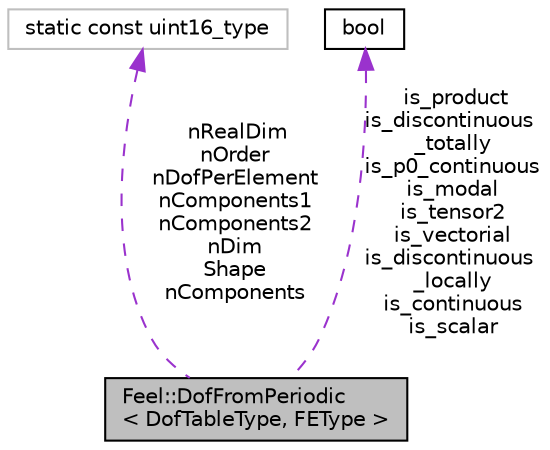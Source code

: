 digraph "Feel::DofFromPeriodic&lt; DofTableType, FEType &gt;"
{
 // LATEX_PDF_SIZE
  edge [fontname="Helvetica",fontsize="10",labelfontname="Helvetica",labelfontsize="10"];
  node [fontname="Helvetica",fontsize="10",shape=record];
  Node1 [label="Feel::DofFromPeriodic\l\< DofTableType, FEType \>",height=0.2,width=0.4,color="black", fillcolor="grey75", style="filled", fontcolor="black",tooltip="local contribution from periodic dof"];
  Node2 -> Node1 [dir="back",color="darkorchid3",fontsize="10",style="dashed",label=" nRealDim\nnOrder\nnDofPerElement\nnComponents1\nnComponents2\nnDim\nShape\nnComponents" ,fontname="Helvetica"];
  Node2 [label="static const uint16_type",height=0.2,width=0.4,color="grey75", fillcolor="white", style="filled",tooltip=" "];
  Node3 -> Node1 [dir="back",color="darkorchid3",fontsize="10",style="dashed",label=" is_product\nis_discontinuous\l_totally\nis_p0_continuous\nis_modal\nis_tensor2\nis_vectorial\nis_discontinuous\l_locally\nis_continuous\nis_scalar" ,fontname="Helvetica"];
  Node3 [label="bool",height=0.2,width=0.4,color="black", fillcolor="white", style="filled",URL="$classbool.html",tooltip=" "];
}
